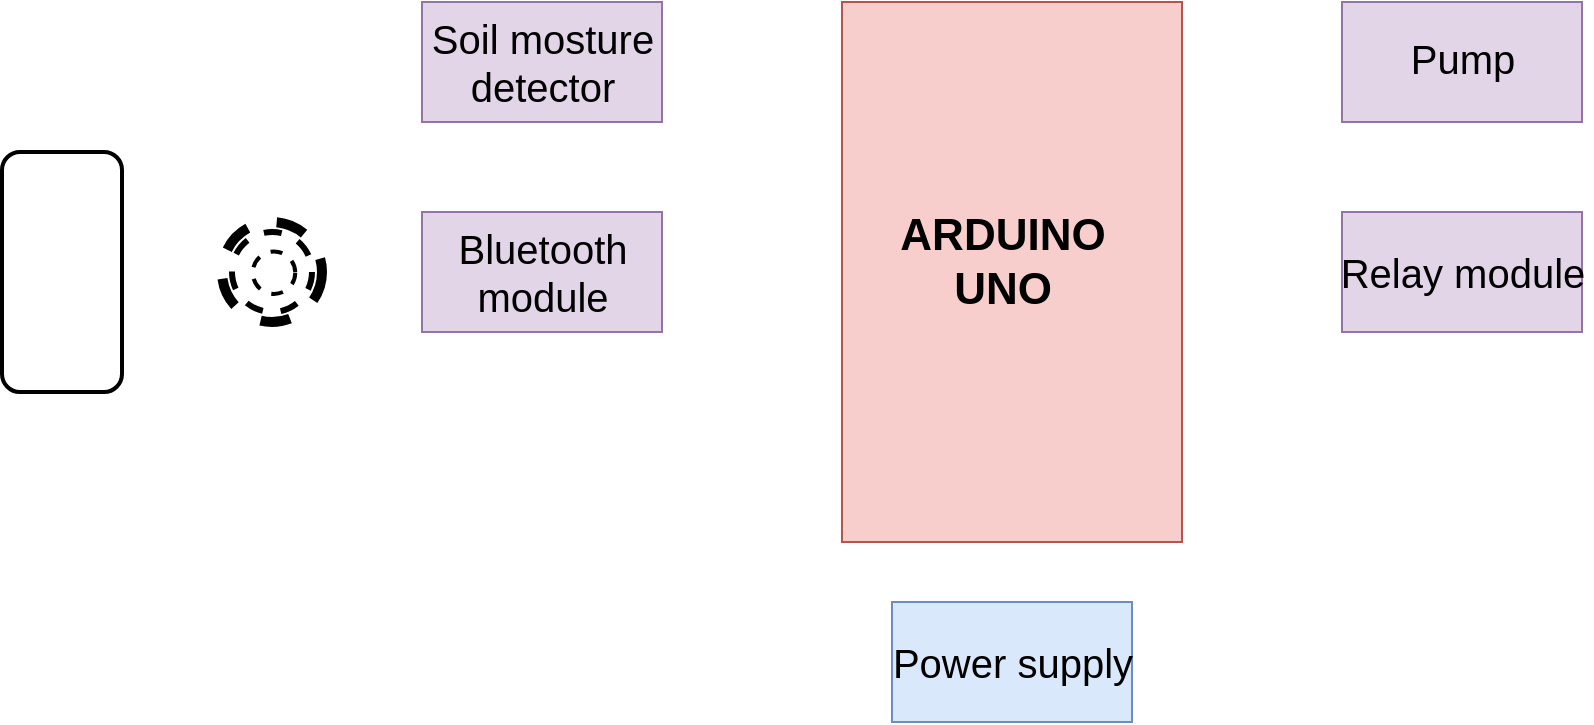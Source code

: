 <mxfile version="19.0.1" type="github">
  <diagram id="FrpqA4lioRceH0RXlm3o" name="Page-1">
    <mxGraphModel dx="2071" dy="639" grid="1" gridSize="10" guides="1" tooltips="1" connect="1" arrows="1" fold="1" page="1" pageScale="1" pageWidth="850" pageHeight="1100" math="0" shadow="0">
      <root>
        <mxCell id="0" />
        <mxCell id="1" parent="0" />
        <mxCell id="9osVyYhxYjHQ3zbk7Auo-1" value="" style="rounded=0;whiteSpace=wrap;html=1;fillColor=#f8cecc;strokeColor=#b85450;" vertex="1" parent="1">
          <mxGeometry x="340" y="150" width="170" height="270" as="geometry" />
        </mxCell>
        <mxCell id="9osVyYhxYjHQ3zbk7Auo-2" value="" style="rounded=0;whiteSpace=wrap;html=1;fillColor=#e1d5e7;strokeColor=#9673a6;" vertex="1" parent="1">
          <mxGeometry x="130" y="150" width="120" height="60" as="geometry" />
        </mxCell>
        <mxCell id="9osVyYhxYjHQ3zbk7Auo-3" value="" style="rounded=0;whiteSpace=wrap;html=1;fillColor=#e1d5e7;strokeColor=#9673a6;" vertex="1" parent="1">
          <mxGeometry x="130" y="255" width="120" height="60" as="geometry" />
        </mxCell>
        <mxCell id="9osVyYhxYjHQ3zbk7Auo-4" value="" style="rounded=0;whiteSpace=wrap;html=1;fillColor=#e1d5e7;strokeColor=#9673a6;" vertex="1" parent="1">
          <mxGeometry x="590" y="255" width="120" height="60" as="geometry" />
        </mxCell>
        <mxCell id="9osVyYhxYjHQ3zbk7Auo-5" value="" style="rounded=0;whiteSpace=wrap;html=1;fillColor=#e1d5e7;strokeColor=#9673a6;" vertex="1" parent="1">
          <mxGeometry x="590" y="150" width="120" height="60" as="geometry" />
        </mxCell>
        <mxCell id="9osVyYhxYjHQ3zbk7Auo-6" value="" style="rounded=0;whiteSpace=wrap;html=1;fillColor=#dae8fc;strokeColor=#6c8ebf;" vertex="1" parent="1">
          <mxGeometry x="365" y="450" width="120" height="60" as="geometry" />
        </mxCell>
        <mxCell id="9osVyYhxYjHQ3zbk7Auo-8" value="&lt;font style=&quot;font-size: 22px;&quot;&gt;&lt;b&gt;ARDUINO&lt;br&gt;UNO&lt;/b&gt;&lt;/font&gt;" style="text;html=1;resizable=0;autosize=1;align=center;verticalAlign=middle;points=[];fillColor=none;strokeColor=none;rounded=0;" vertex="1" parent="1">
          <mxGeometry x="360" y="260" width="120" height="40" as="geometry" />
        </mxCell>
        <mxCell id="9osVyYhxYjHQ3zbk7Auo-9" value="&lt;span style=&quot;font-size: 20px;&quot;&gt;Bluetooth&lt;br&gt;module&lt;br&gt;&lt;/span&gt;" style="text;html=1;resizable=0;autosize=1;align=center;verticalAlign=middle;points=[];fillColor=none;strokeColor=none;rounded=0;" vertex="1" parent="1">
          <mxGeometry x="145" y="265" width="90" height="40" as="geometry" />
        </mxCell>
        <mxCell id="9osVyYhxYjHQ3zbk7Auo-11" value="&lt;span style=&quot;font-size: 20px;&quot;&gt;Soil mosture&lt;br&gt;detector&lt;br&gt;&lt;/span&gt;" style="text;html=1;resizable=0;autosize=1;align=center;verticalAlign=middle;points=[];fillColor=none;strokeColor=none;rounded=0;" vertex="1" parent="1">
          <mxGeometry x="130" y="160" width="120" height="40" as="geometry" />
        </mxCell>
        <mxCell id="9osVyYhxYjHQ3zbk7Auo-12" value="&lt;span style=&quot;font-size: 20px;&quot;&gt;Power supply&lt;br&gt;&lt;/span&gt;" style="text;html=1;resizable=0;autosize=1;align=center;verticalAlign=middle;points=[];fillColor=none;strokeColor=none;rounded=0;" vertex="1" parent="1">
          <mxGeometry x="365" y="470" width="120" height="20" as="geometry" />
        </mxCell>
        <mxCell id="9osVyYhxYjHQ3zbk7Auo-13" value="&lt;span style=&quot;font-size: 20px;&quot;&gt;Pump&lt;br&gt;&lt;br&gt;&lt;/span&gt;" style="text;html=1;resizable=0;autosize=1;align=center;verticalAlign=middle;points=[];fillColor=none;strokeColor=none;rounded=0;" vertex="1" parent="1">
          <mxGeometry x="620" y="170" width="60" height="40" as="geometry" />
        </mxCell>
        <mxCell id="9osVyYhxYjHQ3zbk7Auo-14" value="&lt;span style=&quot;font-size: 20px;&quot;&gt;Relay module&lt;br&gt;&lt;/span&gt;" style="text;html=1;resizable=0;autosize=1;align=center;verticalAlign=middle;points=[];fillColor=none;strokeColor=none;rounded=0;" vertex="1" parent="1">
          <mxGeometry x="585" y="275" width="130" height="20" as="geometry" />
        </mxCell>
        <mxCell id="9osVyYhxYjHQ3zbk7Auo-15" value="" style="ellipse;whiteSpace=wrap;html=1;aspect=fixed;fontSize=20;dashed=1;strokeWidth=5;" vertex="1" parent="1">
          <mxGeometry x="30" y="260" width="50" height="50" as="geometry" />
        </mxCell>
        <mxCell id="9osVyYhxYjHQ3zbk7Auo-16" value="" style="ellipse;whiteSpace=wrap;html=1;aspect=fixed;fontSize=20;dashed=1;strokeWidth=3;" vertex="1" parent="1">
          <mxGeometry x="35" y="265" width="40" height="40" as="geometry" />
        </mxCell>
        <mxCell id="9osVyYhxYjHQ3zbk7Auo-18" value="" style="ellipse;whiteSpace=wrap;html=1;aspect=fixed;fontSize=20;dashed=1;strokeWidth=2;" vertex="1" parent="1">
          <mxGeometry x="45.38" y="274.75" width="21.25" height="21.25" as="geometry" />
        </mxCell>
        <mxCell id="9osVyYhxYjHQ3zbk7Auo-20" value="" style="rounded=1;whiteSpace=wrap;html=1;fontSize=20;strokeWidth=2;rotation=90;" vertex="1" parent="1">
          <mxGeometry x="-110" y="255" width="120" height="60" as="geometry" />
        </mxCell>
      </root>
    </mxGraphModel>
  </diagram>
</mxfile>
